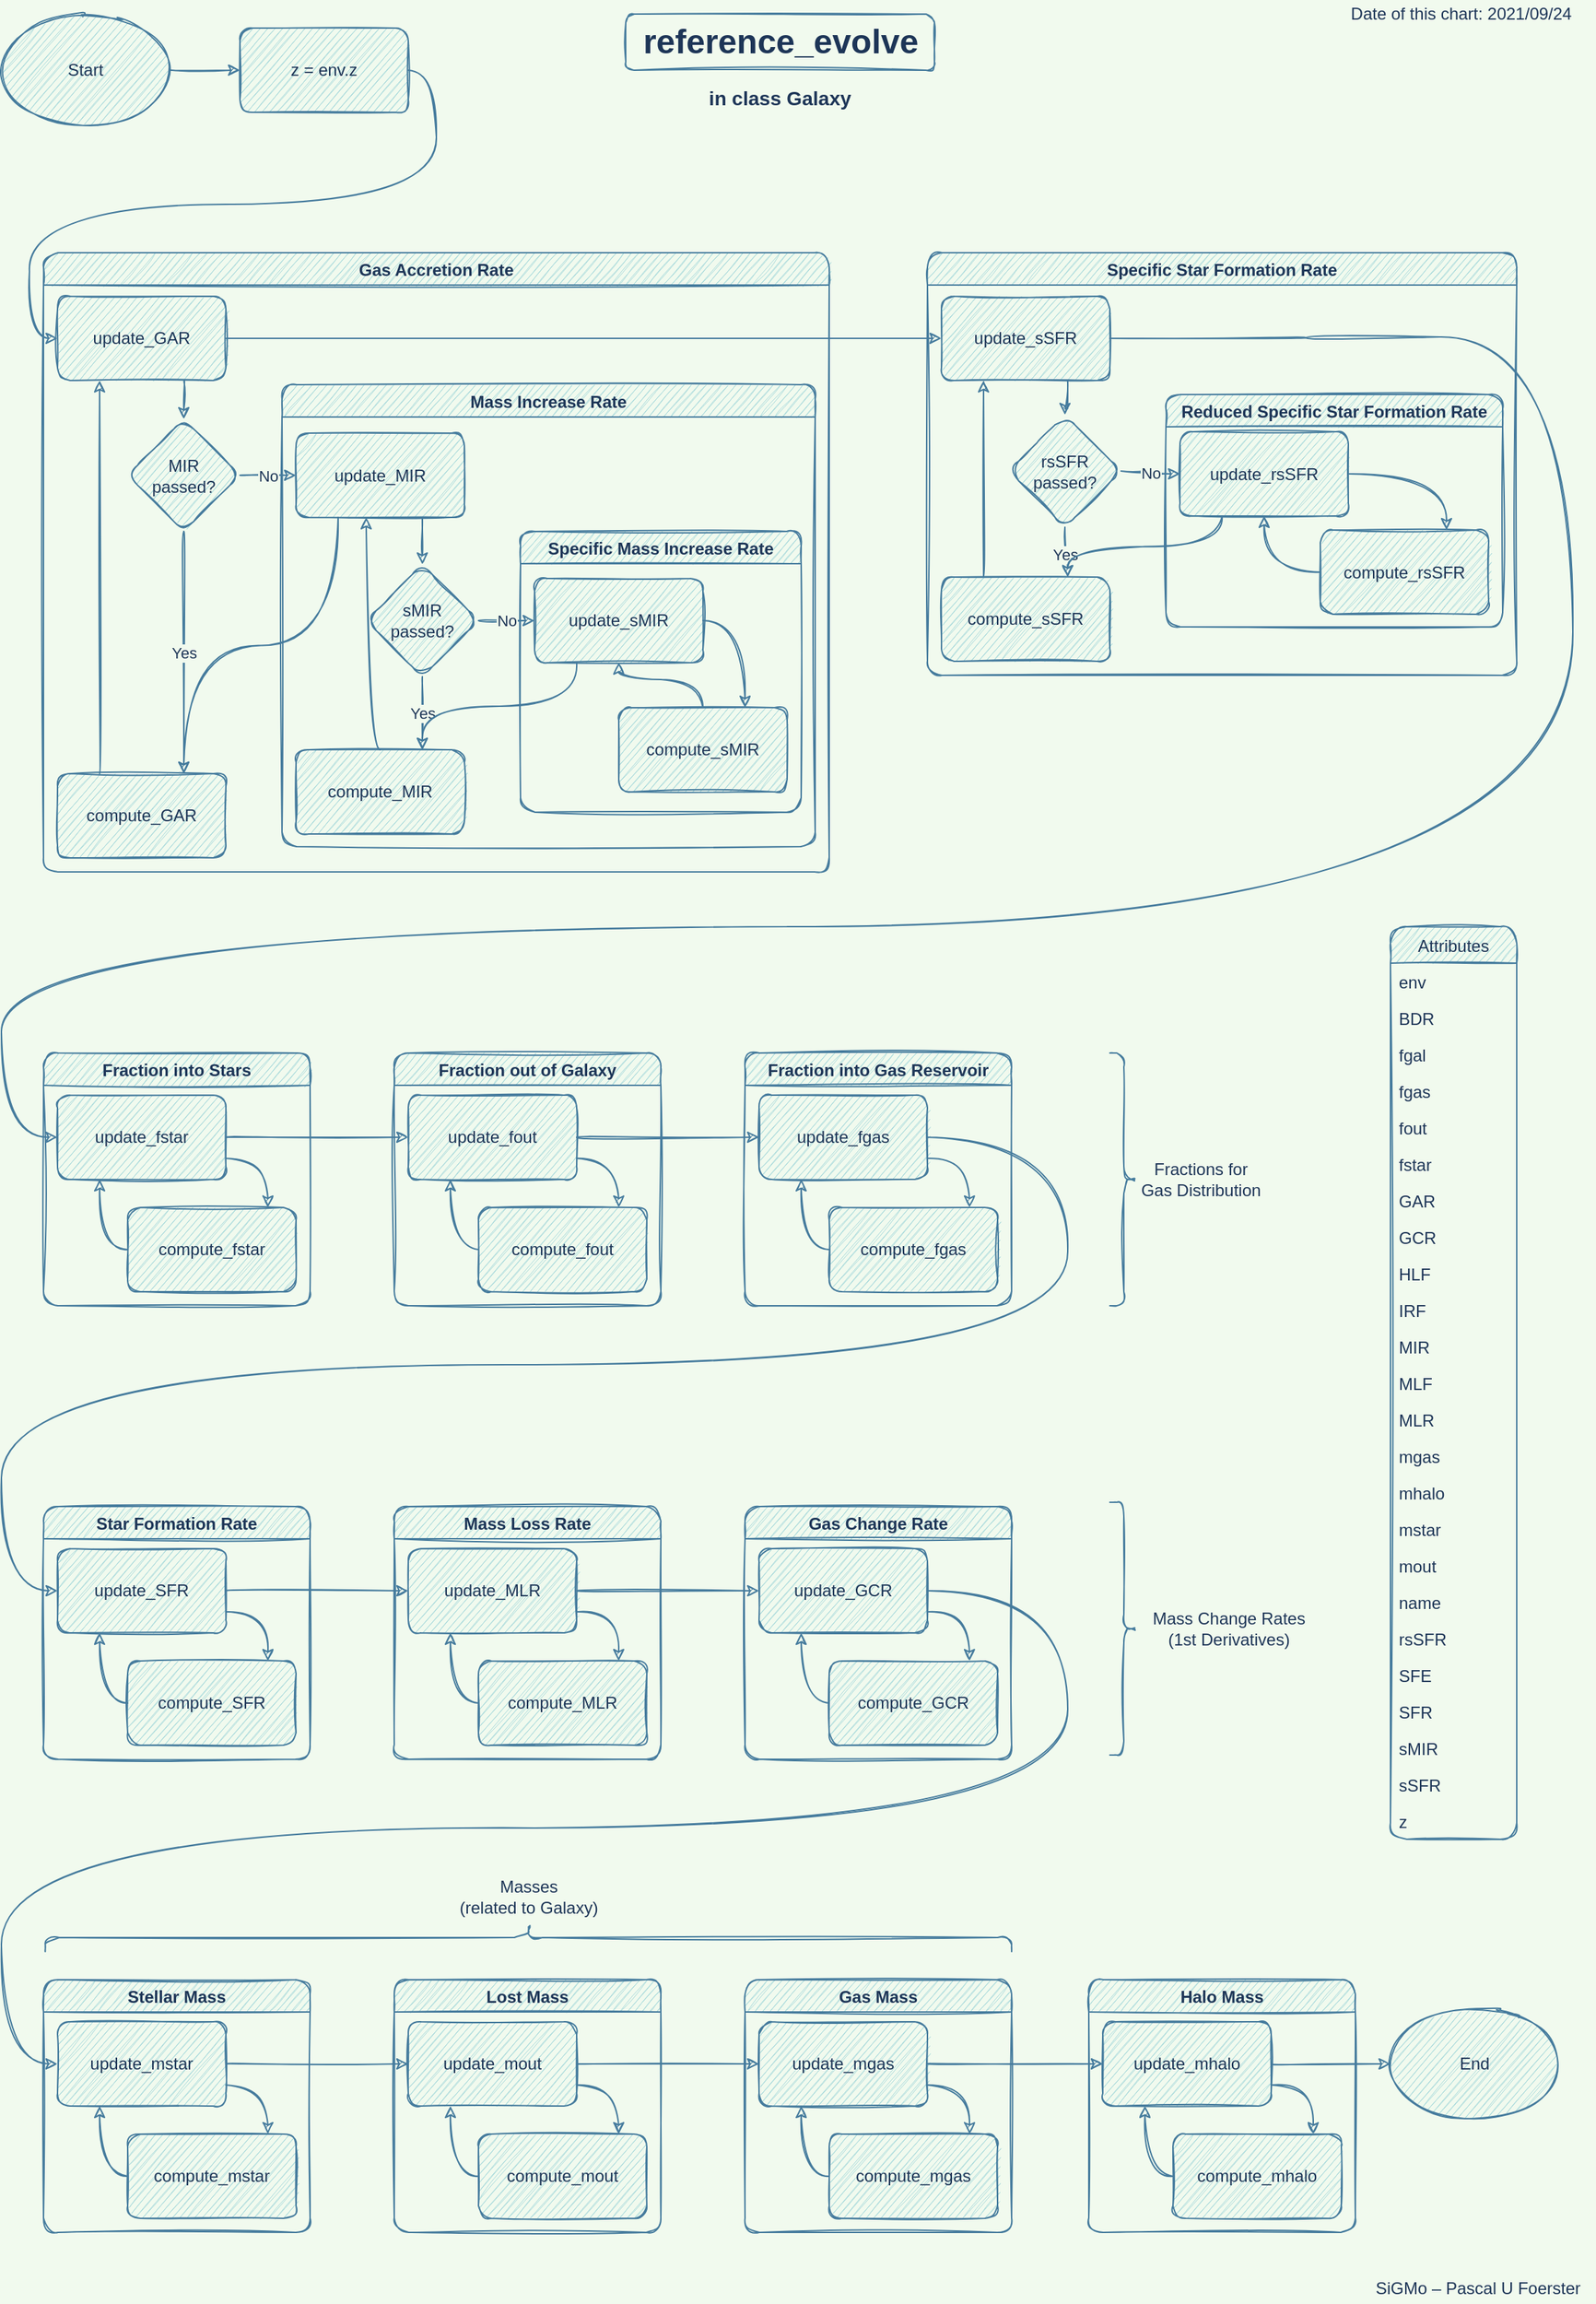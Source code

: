 <mxfile version="15.2.7" type="device"><diagram id="C5RBs43oDa-KdzZeNtuy" name="Page-1"><mxGraphModel dx="450" dy="295" grid="1" gridSize="10" guides="1" tooltips="1" connect="1" arrows="1" fold="1" page="1" pageScale="1" pageWidth="1169" pageHeight="1654" background="#F1FAEE" math="0" shadow="0"><root><mxCell id="WIyWlLk6GJQsqaUBKTNV-0"/><mxCell id="WIyWlLk6GJQsqaUBKTNV-1" parent="WIyWlLk6GJQsqaUBKTNV-0"/><mxCell id="wge0vEGfkJHk6L49AZkF-78" value="" style="edgeStyle=orthogonalEdgeStyle;orthogonalLoop=1;jettySize=auto;html=1;strokeColor=#457B9D;fontColor=#1D3557;labelBackgroundColor=#F1FAEE;sketch=1;curved=1;" parent="WIyWlLk6GJQsqaUBKTNV-1" source="wge0vEGfkJHk6L49AZkF-59" target="wge0vEGfkJHk6L49AZkF-76" edge="1"><mxGeometry relative="1" as="geometry"/></mxCell><mxCell id="wge0vEGfkJHk6L49AZkF-59" value="Start" style="ellipse;whiteSpace=wrap;html=1;fillColor=#A8DADC;strokeColor=#457B9D;fontColor=#1D3557;sketch=1;rounded=1;" parent="WIyWlLk6GJQsqaUBKTNV-1" vertex="1"><mxGeometry x="30" y="20" width="120" height="80" as="geometry"/></mxCell><mxCell id="wge0vEGfkJHk6L49AZkF-61" value="End" style="ellipse;whiteSpace=wrap;html=1;fillColor=#A8DADC;strokeColor=#457B9D;fontColor=#1D3557;sketch=1;rounded=1;" parent="WIyWlLk6GJQsqaUBKTNV-1" vertex="1"><mxGeometry x="1020" y="1440" width="120" height="80" as="geometry"/></mxCell><mxCell id="wge0vEGfkJHk6L49AZkF-79" value="" style="edgeStyle=orthogonalEdgeStyle;orthogonalLoop=1;jettySize=auto;html=1;strokeColor=#457B9D;fontColor=#1D3557;entryX=0;entryY=0.5;entryDx=0;entryDy=0;exitX=1;exitY=0.5;exitDx=0;exitDy=0;labelBackgroundColor=#F1FAEE;sketch=1;curved=1;" parent="WIyWlLk6GJQsqaUBKTNV-1" source="wge0vEGfkJHk6L49AZkF-76" target="wge0vEGfkJHk6L49AZkF-0" edge="1"><mxGeometry relative="1" as="geometry"/></mxCell><mxCell id="wge0vEGfkJHk6L49AZkF-76" value="z = env.z" style="whiteSpace=wrap;html=1;fillColor=#A8DADC;strokeColor=#457B9D;fontColor=#1D3557;sketch=1;rounded=1;" parent="WIyWlLk6GJQsqaUBKTNV-1" vertex="1"><mxGeometry x="200" y="30" width="120" height="60" as="geometry"/></mxCell><mxCell id="wge0vEGfkJHk6L49AZkF-84" value="Attributes" style="swimlane;fontStyle=0;childLayout=stackLayout;horizontal=1;startSize=26;horizontalStack=0;resizeParent=1;resizeParentMax=0;resizeLast=0;collapsible=1;marginBottom=0;fillColor=#A8DADC;strokeColor=#457B9D;fontColor=#1D3557;sketch=1;rounded=1;" parent="WIyWlLk6GJQsqaUBKTNV-1" vertex="1"><mxGeometry x="1020" y="670" width="90" height="650" as="geometry"/></mxCell><mxCell id="wge0vEGfkJHk6L49AZkF-85" value="env" style="text;strokeColor=none;fillColor=none;align=left;verticalAlign=top;spacingLeft=4;spacingRight=4;overflow=hidden;rotatable=0;points=[[0,0.5],[1,0.5]];portConstraint=eastwest;fontColor=#1D3557;sketch=1;rounded=1;" parent="wge0vEGfkJHk6L49AZkF-84" vertex="1"><mxGeometry y="26" width="90" height="26" as="geometry"/></mxCell><mxCell id="wge0vEGfkJHk6L49AZkF-86" value="BDR" style="text;strokeColor=none;fillColor=none;align=left;verticalAlign=top;spacingLeft=4;spacingRight=4;overflow=hidden;rotatable=0;points=[[0,0.5],[1,0.5]];portConstraint=eastwest;fontColor=#1D3557;sketch=1;rounded=1;" parent="wge0vEGfkJHk6L49AZkF-84" vertex="1"><mxGeometry y="52" width="90" height="26" as="geometry"/></mxCell><mxCell id="wge0vEGfkJHk6L49AZkF-88" value="fgal" style="text;strokeColor=none;fillColor=none;align=left;verticalAlign=top;spacingLeft=4;spacingRight=4;overflow=hidden;rotatable=0;points=[[0,0.5],[1,0.5]];portConstraint=eastwest;fontColor=#1D3557;sketch=1;rounded=1;" parent="wge0vEGfkJHk6L49AZkF-84" vertex="1"><mxGeometry y="78" width="90" height="26" as="geometry"/></mxCell><mxCell id="wge0vEGfkJHk6L49AZkF-87" value="fgas" style="text;strokeColor=none;fillColor=none;align=left;verticalAlign=top;spacingLeft=4;spacingRight=4;overflow=hidden;rotatable=0;points=[[0,0.5],[1,0.5]];portConstraint=eastwest;fontColor=#1D3557;sketch=1;rounded=1;" parent="wge0vEGfkJHk6L49AZkF-84" vertex="1"><mxGeometry y="104" width="90" height="26" as="geometry"/></mxCell><mxCell id="wge0vEGfkJHk6L49AZkF-89" value="fout" style="text;strokeColor=none;fillColor=none;align=left;verticalAlign=top;spacingLeft=4;spacingRight=4;overflow=hidden;rotatable=0;points=[[0,0.5],[1,0.5]];portConstraint=eastwest;fontColor=#1D3557;sketch=1;rounded=1;" parent="wge0vEGfkJHk6L49AZkF-84" vertex="1"><mxGeometry y="130" width="90" height="26" as="geometry"/></mxCell><mxCell id="wge0vEGfkJHk6L49AZkF-90" value="fstar" style="text;strokeColor=none;fillColor=none;align=left;verticalAlign=top;spacingLeft=4;spacingRight=4;overflow=hidden;rotatable=0;points=[[0,0.5],[1,0.5]];portConstraint=eastwest;fontColor=#1D3557;sketch=1;rounded=1;" parent="wge0vEGfkJHk6L49AZkF-84" vertex="1"><mxGeometry y="156" width="90" height="26" as="geometry"/></mxCell><mxCell id="wge0vEGfkJHk6L49AZkF-91" value="GAR" style="text;strokeColor=none;fillColor=none;align=left;verticalAlign=top;spacingLeft=4;spacingRight=4;overflow=hidden;rotatable=0;points=[[0,0.5],[1,0.5]];portConstraint=eastwest;fontColor=#1D3557;sketch=1;rounded=1;" parent="wge0vEGfkJHk6L49AZkF-84" vertex="1"><mxGeometry y="182" width="90" height="26" as="geometry"/></mxCell><mxCell id="wge0vEGfkJHk6L49AZkF-92" value="GCR" style="text;strokeColor=none;fillColor=none;align=left;verticalAlign=top;spacingLeft=4;spacingRight=4;overflow=hidden;rotatable=0;points=[[0,0.5],[1,0.5]];portConstraint=eastwest;fontColor=#1D3557;sketch=1;rounded=1;" parent="wge0vEGfkJHk6L49AZkF-84" vertex="1"><mxGeometry y="208" width="90" height="26" as="geometry"/></mxCell><mxCell id="wge0vEGfkJHk6L49AZkF-93" value="HLF" style="text;strokeColor=none;fillColor=none;align=left;verticalAlign=top;spacingLeft=4;spacingRight=4;overflow=hidden;rotatable=0;points=[[0,0.5],[1,0.5]];portConstraint=eastwest;fontColor=#1D3557;sketch=1;rounded=1;" parent="wge0vEGfkJHk6L49AZkF-84" vertex="1"><mxGeometry y="234" width="90" height="26" as="geometry"/></mxCell><mxCell id="wge0vEGfkJHk6L49AZkF-94" value="IRF" style="text;strokeColor=none;fillColor=none;align=left;verticalAlign=top;spacingLeft=4;spacingRight=4;overflow=hidden;rotatable=0;points=[[0,0.5],[1,0.5]];portConstraint=eastwest;fontColor=#1D3557;sketch=1;rounded=1;" parent="wge0vEGfkJHk6L49AZkF-84" vertex="1"><mxGeometry y="260" width="90" height="26" as="geometry"/></mxCell><mxCell id="wge0vEGfkJHk6L49AZkF-95" value="MIR" style="text;strokeColor=none;fillColor=none;align=left;verticalAlign=top;spacingLeft=4;spacingRight=4;overflow=hidden;rotatable=0;points=[[0,0.5],[1,0.5]];portConstraint=eastwest;fontColor=#1D3557;sketch=1;rounded=1;" parent="wge0vEGfkJHk6L49AZkF-84" vertex="1"><mxGeometry y="286" width="90" height="26" as="geometry"/></mxCell><mxCell id="wge0vEGfkJHk6L49AZkF-100" value="MLF" style="text;strokeColor=none;fillColor=none;align=left;verticalAlign=top;spacingLeft=4;spacingRight=4;overflow=hidden;rotatable=0;points=[[0,0.5],[1,0.5]];portConstraint=eastwest;fontColor=#1D3557;sketch=1;rounded=1;" parent="wge0vEGfkJHk6L49AZkF-84" vertex="1"><mxGeometry y="312" width="90" height="26" as="geometry"/></mxCell><mxCell id="wge0vEGfkJHk6L49AZkF-101" value="MLR" style="text;strokeColor=none;fillColor=none;align=left;verticalAlign=top;spacingLeft=4;spacingRight=4;overflow=hidden;rotatable=0;points=[[0,0.5],[1,0.5]];portConstraint=eastwest;fontColor=#1D3557;sketch=1;rounded=1;" parent="wge0vEGfkJHk6L49AZkF-84" vertex="1"><mxGeometry y="338" width="90" height="26" as="geometry"/></mxCell><mxCell id="wge0vEGfkJHk6L49AZkF-102" value="mgas" style="text;strokeColor=none;fillColor=none;align=left;verticalAlign=top;spacingLeft=4;spacingRight=4;overflow=hidden;rotatable=0;points=[[0,0.5],[1,0.5]];portConstraint=eastwest;fontColor=#1D3557;sketch=1;rounded=1;" parent="wge0vEGfkJHk6L49AZkF-84" vertex="1"><mxGeometry y="364" width="90" height="26" as="geometry"/></mxCell><mxCell id="wge0vEGfkJHk6L49AZkF-103" value="mhalo" style="text;strokeColor=none;fillColor=none;align=left;verticalAlign=top;spacingLeft=4;spacingRight=4;overflow=hidden;rotatable=0;points=[[0,0.5],[1,0.5]];portConstraint=eastwest;fontColor=#1D3557;sketch=1;rounded=1;" parent="wge0vEGfkJHk6L49AZkF-84" vertex="1"><mxGeometry y="390" width="90" height="26" as="geometry"/></mxCell><mxCell id="wge0vEGfkJHk6L49AZkF-104" value="mstar" style="text;strokeColor=none;fillColor=none;align=left;verticalAlign=top;spacingLeft=4;spacingRight=4;overflow=hidden;rotatable=0;points=[[0,0.5],[1,0.5]];portConstraint=eastwest;fontColor=#1D3557;sketch=1;rounded=1;" parent="wge0vEGfkJHk6L49AZkF-84" vertex="1"><mxGeometry y="416" width="90" height="26" as="geometry"/></mxCell><mxCell id="wge0vEGfkJHk6L49AZkF-105" value="mout" style="text;strokeColor=none;fillColor=none;align=left;verticalAlign=top;spacingLeft=4;spacingRight=4;overflow=hidden;rotatable=0;points=[[0,0.5],[1,0.5]];portConstraint=eastwest;fontColor=#1D3557;sketch=1;rounded=1;" parent="wge0vEGfkJHk6L49AZkF-84" vertex="1"><mxGeometry y="442" width="90" height="26" as="geometry"/></mxCell><mxCell id="wge0vEGfkJHk6L49AZkF-106" value="name" style="text;strokeColor=none;fillColor=none;align=left;verticalAlign=top;spacingLeft=4;spacingRight=4;overflow=hidden;rotatable=0;points=[[0,0.5],[1,0.5]];portConstraint=eastwest;fontColor=#1D3557;sketch=1;rounded=1;" parent="wge0vEGfkJHk6L49AZkF-84" vertex="1"><mxGeometry y="468" width="90" height="26" as="geometry"/></mxCell><mxCell id="wge0vEGfkJHk6L49AZkF-107" value="rsSFR" style="text;strokeColor=none;fillColor=none;align=left;verticalAlign=top;spacingLeft=4;spacingRight=4;overflow=hidden;rotatable=0;points=[[0,0.5],[1,0.5]];portConstraint=eastwest;fontColor=#1D3557;sketch=1;rounded=1;" parent="wge0vEGfkJHk6L49AZkF-84" vertex="1"><mxGeometry y="494" width="90" height="26" as="geometry"/></mxCell><mxCell id="wge0vEGfkJHk6L49AZkF-108" value="SFE" style="text;strokeColor=none;fillColor=none;align=left;verticalAlign=top;spacingLeft=4;spacingRight=4;overflow=hidden;rotatable=0;points=[[0,0.5],[1,0.5]];portConstraint=eastwest;fontColor=#1D3557;sketch=1;rounded=1;" parent="wge0vEGfkJHk6L49AZkF-84" vertex="1"><mxGeometry y="520" width="90" height="26" as="geometry"/></mxCell><mxCell id="wge0vEGfkJHk6L49AZkF-109" value="SFR" style="text;strokeColor=none;fillColor=none;align=left;verticalAlign=top;spacingLeft=4;spacingRight=4;overflow=hidden;rotatable=0;points=[[0,0.5],[1,0.5]];portConstraint=eastwest;fontColor=#1D3557;sketch=1;rounded=1;" parent="wge0vEGfkJHk6L49AZkF-84" vertex="1"><mxGeometry y="546" width="90" height="26" as="geometry"/></mxCell><mxCell id="wge0vEGfkJHk6L49AZkF-110" value="sMIR" style="text;strokeColor=none;fillColor=none;align=left;verticalAlign=top;spacingLeft=4;spacingRight=4;overflow=hidden;rotatable=0;points=[[0,0.5],[1,0.5]];portConstraint=eastwest;fontColor=#1D3557;sketch=1;rounded=1;" parent="wge0vEGfkJHk6L49AZkF-84" vertex="1"><mxGeometry y="572" width="90" height="26" as="geometry"/></mxCell><mxCell id="wge0vEGfkJHk6L49AZkF-111" value="sSFR" style="text;strokeColor=none;fillColor=none;align=left;verticalAlign=top;spacingLeft=4;spacingRight=4;overflow=hidden;rotatable=0;points=[[0,0.5],[1,0.5]];portConstraint=eastwest;fontColor=#1D3557;sketch=1;rounded=1;" parent="wge0vEGfkJHk6L49AZkF-84" vertex="1"><mxGeometry y="598" width="90" height="26" as="geometry"/></mxCell><mxCell id="wge0vEGfkJHk6L49AZkF-112" value="z" style="text;strokeColor=none;fillColor=none;align=left;verticalAlign=top;spacingLeft=4;spacingRight=4;overflow=hidden;rotatable=0;points=[[0,0.5],[1,0.5]];portConstraint=eastwest;fontColor=#1D3557;sketch=1;rounded=1;" parent="wge0vEGfkJHk6L49AZkF-84" vertex="1"><mxGeometry y="624" width="90" height="26" as="geometry"/></mxCell><mxCell id="wge0vEGfkJHk6L49AZkF-136" value="Gas Accretion Rate" style="swimlane;fontColor=#1D3557;strokeColor=#457B9D;fillColor=#A8DADC;sketch=1;rounded=1;" parent="WIyWlLk6GJQsqaUBKTNV-1" vertex="1"><mxGeometry x="60" y="190" width="560" height="441" as="geometry"><mxRectangle x="380" y="9" width="140" height="23" as="alternateBounds"/></mxGeometry></mxCell><mxCell id="wge0vEGfkJHk6L49AZkF-147" style="edgeStyle=orthogonalEdgeStyle;orthogonalLoop=1;jettySize=auto;html=1;exitX=0.75;exitY=1;exitDx=0;exitDy=0;entryX=0.5;entryY=0;entryDx=0;entryDy=0;fontColor=#1D3557;strokeColor=#457B9D;fillColor=#A8DADC;labelBackgroundColor=#F1FAEE;sketch=1;curved=1;" parent="wge0vEGfkJHk6L49AZkF-136" source="wge0vEGfkJHk6L49AZkF-0" target="wge0vEGfkJHk6L49AZkF-1" edge="1"><mxGeometry relative="1" as="geometry"/></mxCell><mxCell id="wge0vEGfkJHk6L49AZkF-0" value="update_GAR" style="whiteSpace=wrap;html=1;fillColor=#A8DADC;strokeColor=#457B9D;fontColor=#1D3557;sketch=1;rounded=1;" parent="wge0vEGfkJHk6L49AZkF-136" vertex="1"><mxGeometry x="10" y="31" width="120" height="60" as="geometry"/></mxCell><mxCell id="wge0vEGfkJHk6L49AZkF-149" value="Yes" style="edgeStyle=orthogonalEdgeStyle;orthogonalLoop=1;jettySize=auto;html=1;fontColor=#1D3557;strokeColor=#457B9D;fillColor=#A8DADC;entryX=0.75;entryY=0;entryDx=0;entryDy=0;labelBackgroundColor=#F1FAEE;sketch=1;curved=1;" parent="wge0vEGfkJHk6L49AZkF-136" source="wge0vEGfkJHk6L49AZkF-1" target="wge0vEGfkJHk6L49AZkF-3" edge="1"><mxGeometry relative="1" as="geometry"/></mxCell><mxCell id="wge0vEGfkJHk6L49AZkF-1" value="MIR &lt;br&gt;passed?" style="rhombus;whiteSpace=wrap;html=1;fillColor=#A8DADC;strokeColor=#457B9D;fontColor=#1D3557;sketch=1;rounded=1;" parent="wge0vEGfkJHk6L49AZkF-136" vertex="1"><mxGeometry x="60" y="118.5" width="80" height="80" as="geometry"/></mxCell><mxCell id="wge0vEGfkJHk6L49AZkF-146" style="edgeStyle=orthogonalEdgeStyle;orthogonalLoop=1;jettySize=auto;html=1;exitX=0.25;exitY=0;exitDx=0;exitDy=0;entryX=0.25;entryY=1;entryDx=0;entryDy=0;fontColor=#1D3557;strokeColor=#457B9D;fillColor=#A8DADC;labelBackgroundColor=#F1FAEE;sketch=1;curved=1;" parent="wge0vEGfkJHk6L49AZkF-136" source="wge0vEGfkJHk6L49AZkF-3" target="wge0vEGfkJHk6L49AZkF-0" edge="1"><mxGeometry relative="1" as="geometry"/></mxCell><mxCell id="wge0vEGfkJHk6L49AZkF-3" value="compute_GAR" style="whiteSpace=wrap;html=1;fillColor=#A8DADC;strokeColor=#457B9D;fontColor=#1D3557;sketch=1;rounded=1;" parent="wge0vEGfkJHk6L49AZkF-136" vertex="1"><mxGeometry x="10" y="371" width="120" height="60" as="geometry"/></mxCell><mxCell id="wge0vEGfkJHk6L49AZkF-6" value="No" style="edgeStyle=orthogonalEdgeStyle;orthogonalLoop=1;jettySize=auto;html=1;strokeColor=#457B9D;fontColor=#1D3557;labelBackgroundColor=#F1FAEE;sketch=1;curved=1;" parent="wge0vEGfkJHk6L49AZkF-136" source="wge0vEGfkJHk6L49AZkF-1" target="wge0vEGfkJHk6L49AZkF-5" edge="1"><mxGeometry relative="1" as="geometry"/></mxCell><mxCell id="wge0vEGfkJHk6L49AZkF-137" value="Mass Increase Rate" style="swimlane;fontColor=#1D3557;strokeColor=#457B9D;fillColor=#A8DADC;sketch=1;rounded=1;" parent="wge0vEGfkJHk6L49AZkF-136" vertex="1"><mxGeometry x="170" y="94" width="380" height="329" as="geometry"><mxRectangle x="170" y="101" width="140" height="23" as="alternateBounds"/></mxGeometry></mxCell><mxCell id="wge0vEGfkJHk6L49AZkF-138" value="Specific Mass Increase Rate" style="swimlane;fontColor=#1D3557;strokeColor=#457B9D;fillColor=#A8DADC;sketch=1;rounded=1;" parent="wge0vEGfkJHk6L49AZkF-137" vertex="1"><mxGeometry x="170" y="104.5" width="200" height="200" as="geometry"><mxRectangle x="200" y="104.5" width="190" height="23" as="alternateBounds"/></mxGeometry></mxCell><mxCell id="wge0vEGfkJHk6L49AZkF-13" value="compute_sMIR" style="whiteSpace=wrap;html=1;fillColor=#A8DADC;strokeColor=#457B9D;fontColor=#1D3557;sketch=1;rounded=1;" parent="wge0vEGfkJHk6L49AZkF-138" vertex="1"><mxGeometry x="70" y="125.5" width="120" height="60" as="geometry"/></mxCell><mxCell id="wge0vEGfkJHk6L49AZkF-11" value="update_sMIR" style="whiteSpace=wrap;html=1;fillColor=#A8DADC;strokeColor=#457B9D;fontColor=#1D3557;sketch=1;rounded=1;" parent="wge0vEGfkJHk6L49AZkF-138" vertex="1"><mxGeometry x="10" y="33.5" width="120" height="60" as="geometry"/></mxCell><mxCell id="wge0vEGfkJHk6L49AZkF-14" value="" style="edgeStyle=orthogonalEdgeStyle;orthogonalLoop=1;jettySize=auto;html=1;strokeColor=#457B9D;fontColor=#1D3557;exitX=1;exitY=0.5;exitDx=0;exitDy=0;entryX=0.75;entryY=0;entryDx=0;entryDy=0;labelBackgroundColor=#F1FAEE;sketch=1;curved=1;" parent="wge0vEGfkJHk6L49AZkF-138" source="wge0vEGfkJHk6L49AZkF-11" target="wge0vEGfkJHk6L49AZkF-13" edge="1"><mxGeometry relative="1" as="geometry"/></mxCell><mxCell id="wge0vEGfkJHk6L49AZkF-15" value="" style="edgeStyle=orthogonalEdgeStyle;orthogonalLoop=1;jettySize=auto;html=1;strokeColor=#457B9D;fontColor=#1D3557;entryX=0.5;entryY=1;entryDx=0;entryDy=0;labelBackgroundColor=#F1FAEE;sketch=1;curved=1;" parent="wge0vEGfkJHk6L49AZkF-138" source="wge0vEGfkJHk6L49AZkF-13" target="wge0vEGfkJHk6L49AZkF-11" edge="1"><mxGeometry relative="1" as="geometry"><mxPoint x="30" y="120.5" as="targetPoint"/></mxGeometry></mxCell><mxCell id="wge0vEGfkJHk6L49AZkF-5" value="update_MIR" style="whiteSpace=wrap;html=1;fillColor=#A8DADC;strokeColor=#457B9D;fontColor=#1D3557;sketch=1;rounded=1;" parent="wge0vEGfkJHk6L49AZkF-137" vertex="1"><mxGeometry x="10" y="34.5" width="120" height="60" as="geometry"/></mxCell><mxCell id="wge0vEGfkJHk6L49AZkF-7" value="sMIR &lt;br&gt;passed?" style="rhombus;whiteSpace=wrap;html=1;fillColor=#A8DADC;strokeColor=#457B9D;fontColor=#1D3557;sketch=1;rounded=1;" parent="wge0vEGfkJHk6L49AZkF-137" vertex="1"><mxGeometry x="60" y="128" width="80" height="80" as="geometry"/></mxCell><mxCell id="wge0vEGfkJHk6L49AZkF-8" value="" style="edgeStyle=orthogonalEdgeStyle;orthogonalLoop=1;jettySize=auto;html=1;strokeColor=#457B9D;fontColor=#1D3557;exitX=0.75;exitY=1;exitDx=0;exitDy=0;entryX=0.5;entryY=0;entryDx=0;entryDy=0;labelBackgroundColor=#F1FAEE;sketch=1;curved=1;" parent="wge0vEGfkJHk6L49AZkF-137" source="wge0vEGfkJHk6L49AZkF-5" target="wge0vEGfkJHk6L49AZkF-7" edge="1"><mxGeometry relative="1" as="geometry"><mxPoint x="70" y="120" as="targetPoint"/><Array as="points"><mxPoint x="100" y="110"/><mxPoint x="100" y="110"/></Array></mxGeometry></mxCell><mxCell id="wge0vEGfkJHk6L49AZkF-143" style="edgeStyle=orthogonalEdgeStyle;orthogonalLoop=1;jettySize=auto;html=1;exitX=0.5;exitY=0;exitDx=0;exitDy=0;fontColor=#1D3557;strokeColor=#457B9D;fillColor=#A8DADC;labelBackgroundColor=#F1FAEE;sketch=1;curved=1;" parent="wge0vEGfkJHk6L49AZkF-137" source="wge0vEGfkJHk6L49AZkF-9" target="wge0vEGfkJHk6L49AZkF-5" edge="1"><mxGeometry relative="1" as="geometry"><Array as="points"><mxPoint x="60" y="260"/></Array></mxGeometry></mxCell><mxCell id="wge0vEGfkJHk6L49AZkF-9" value="compute_MIR" style="whiteSpace=wrap;html=1;fillColor=#A8DADC;strokeColor=#457B9D;fontColor=#1D3557;sketch=1;rounded=1;" parent="wge0vEGfkJHk6L49AZkF-137" vertex="1"><mxGeometry x="10" y="260" width="120" height="60" as="geometry"/></mxCell><mxCell id="wge0vEGfkJHk6L49AZkF-10" value="Yes" style="edgeStyle=orthogonalEdgeStyle;orthogonalLoop=1;jettySize=auto;html=1;strokeColor=#457B9D;fontColor=#1D3557;entryX=0.75;entryY=0;entryDx=0;entryDy=0;labelBackgroundColor=#F1FAEE;sketch=1;curved=1;" parent="wge0vEGfkJHk6L49AZkF-137" source="wge0vEGfkJHk6L49AZkF-7" target="wge0vEGfkJHk6L49AZkF-9" edge="1"><mxGeometry relative="1" as="geometry"/></mxCell><mxCell id="wge0vEGfkJHk6L49AZkF-12" value="No" style="edgeStyle=orthogonalEdgeStyle;orthogonalLoop=1;jettySize=auto;html=1;strokeColor=#457B9D;fontColor=#1D3557;labelBackgroundColor=#F1FAEE;sketch=1;curved=1;" parent="wge0vEGfkJHk6L49AZkF-137" source="wge0vEGfkJHk6L49AZkF-7" target="wge0vEGfkJHk6L49AZkF-11" edge="1"><mxGeometry relative="1" as="geometry"/></mxCell><mxCell id="wge0vEGfkJHk6L49AZkF-142" style="edgeStyle=orthogonalEdgeStyle;orthogonalLoop=1;jettySize=auto;html=1;exitX=0.25;exitY=1;exitDx=0;exitDy=0;entryX=0.75;entryY=0;entryDx=0;entryDy=0;fontColor=#1D3557;strokeColor=#457B9D;fillColor=#A8DADC;labelBackgroundColor=#F1FAEE;sketch=1;curved=1;" parent="wge0vEGfkJHk6L49AZkF-137" source="wge0vEGfkJHk6L49AZkF-11" target="wge0vEGfkJHk6L49AZkF-9" edge="1"><mxGeometry relative="1" as="geometry"/></mxCell><mxCell id="wge0vEGfkJHk6L49AZkF-145" style="edgeStyle=orthogonalEdgeStyle;orthogonalLoop=1;jettySize=auto;html=1;exitX=0.25;exitY=1;exitDx=0;exitDy=0;entryX=0.75;entryY=0;entryDx=0;entryDy=0;fontColor=#1D3557;strokeColor=#457B9D;fillColor=#A8DADC;labelBackgroundColor=#F1FAEE;sketch=1;curved=1;" parent="wge0vEGfkJHk6L49AZkF-136" source="wge0vEGfkJHk6L49AZkF-5" target="wge0vEGfkJHk6L49AZkF-3" edge="1"><mxGeometry relative="1" as="geometry"/></mxCell><mxCell id="wge0vEGfkJHk6L49AZkF-151" value="Specific Star Formation Rate" style="swimlane;fontColor=#1D3557;strokeColor=#457B9D;fillColor=#A8DADC;sketch=1;rounded=1;" parent="WIyWlLk6GJQsqaUBKTNV-1" vertex="1"><mxGeometry x="690" y="190" width="420" height="301" as="geometry"><mxRectangle x="1030" y="9" width="200" height="23" as="alternateBounds"/></mxGeometry></mxCell><mxCell id="tXSJf13Bgg6jvkACeqMB-12" value="rsSFR passed?" style="rhombus;whiteSpace=wrap;html=1;fillColor=#A8DADC;strokeColor=#457B9D;fontColor=#1D3557;sketch=1;rounded=1;" parent="wge0vEGfkJHk6L49AZkF-151" vertex="1"><mxGeometry x="58" y="115.5" width="80" height="80" as="geometry"/></mxCell><mxCell id="tXSJf13Bgg6jvkACeqMB-18" value="" style="edgeStyle=orthogonalEdgeStyle;orthogonalLoop=1;jettySize=auto;html=1;strokeColor=#457B9D;fontColor=#1D3557;exitX=0.75;exitY=1;exitDx=0;exitDy=0;labelBackgroundColor=#F1FAEE;sketch=1;curved=1;" parent="wge0vEGfkJHk6L49AZkF-151" source="tXSJf13Bgg6jvkACeqMB-17" target="tXSJf13Bgg6jvkACeqMB-12" edge="1"><mxGeometry relative="1" as="geometry"/></mxCell><mxCell id="tXSJf13Bgg6jvkACeqMB-17" value="update_sSFR" style="whiteSpace=wrap;html=1;fillColor=#A8DADC;strokeColor=#457B9D;fontColor=#1D3557;sketch=1;rounded=1;" parent="wge0vEGfkJHk6L49AZkF-151" vertex="1"><mxGeometry x="10" y="31" width="120" height="60" as="geometry"/></mxCell><mxCell id="tXSJf13Bgg6jvkACeqMB-20" value="No" style="edgeStyle=orthogonalEdgeStyle;orthogonalLoop=1;jettySize=auto;html=1;strokeColor=#457B9D;fontColor=#1D3557;labelBackgroundColor=#F1FAEE;sketch=1;curved=1;" parent="wge0vEGfkJHk6L49AZkF-151" source="tXSJf13Bgg6jvkACeqMB-12" target="tXSJf13Bgg6jvkACeqMB-19" edge="1"><mxGeometry relative="1" as="geometry"/></mxCell><mxCell id="wge0vEGfkJHk6L49AZkF-153" style="edgeStyle=orthogonalEdgeStyle;orthogonalLoop=1;jettySize=auto;html=1;exitX=0.25;exitY=0;exitDx=0;exitDy=0;entryX=0.25;entryY=1;entryDx=0;entryDy=0;fontColor=#1D3557;strokeColor=#457B9D;fillColor=#A8DADC;labelBackgroundColor=#F1FAEE;sketch=1;curved=1;" parent="wge0vEGfkJHk6L49AZkF-151" source="tXSJf13Bgg6jvkACeqMB-21" target="tXSJf13Bgg6jvkACeqMB-17" edge="1"><mxGeometry relative="1" as="geometry"/></mxCell><mxCell id="tXSJf13Bgg6jvkACeqMB-21" value="compute_sSFR" style="whiteSpace=wrap;html=1;fillColor=#A8DADC;strokeColor=#457B9D;fontColor=#1D3557;sketch=1;rounded=1;" parent="wge0vEGfkJHk6L49AZkF-151" vertex="1"><mxGeometry x="10" y="231" width="120" height="60" as="geometry"/></mxCell><mxCell id="tXSJf13Bgg6jvkACeqMB-22" value="Yes" style="edgeStyle=orthogonalEdgeStyle;orthogonalLoop=1;jettySize=auto;html=1;strokeColor=#457B9D;fontColor=#1D3557;entryX=0.75;entryY=0;entryDx=0;entryDy=0;labelBackgroundColor=#F1FAEE;sketch=1;curved=1;" parent="wge0vEGfkJHk6L49AZkF-151" source="tXSJf13Bgg6jvkACeqMB-12" target="tXSJf13Bgg6jvkACeqMB-21" edge="1"><mxGeometry relative="1" as="geometry"/></mxCell><mxCell id="wge0vEGfkJHk6L49AZkF-152" value="Reduced Specific Star Formation Rate" style="swimlane;fontColor=#1D3557;strokeColor=#457B9D;fillColor=#A8DADC;sketch=1;rounded=1;" parent="wge0vEGfkJHk6L49AZkF-151" vertex="1"><mxGeometry x="170" y="101" width="240" height="165.5" as="geometry"/></mxCell><mxCell id="tXSJf13Bgg6jvkACeqMB-19" value="update_rsSFR" style="whiteSpace=wrap;html=1;fillColor=#A8DADC;strokeColor=#457B9D;fontColor=#1D3557;sketch=1;rounded=1;" parent="wge0vEGfkJHk6L49AZkF-152" vertex="1"><mxGeometry x="10" y="26.5" width="120" height="60" as="geometry"/></mxCell><mxCell id="tXSJf13Bgg6jvkACeqMB-30" value="compute_rsSFR" style="whiteSpace=wrap;html=1;fillColor=#A8DADC;strokeColor=#457B9D;fontColor=#1D3557;sketch=1;rounded=1;" parent="wge0vEGfkJHk6L49AZkF-152" vertex="1"><mxGeometry x="110" y="96.5" width="120" height="60" as="geometry"/></mxCell><mxCell id="tXSJf13Bgg6jvkACeqMB-31" value="" style="edgeStyle=orthogonalEdgeStyle;orthogonalLoop=1;jettySize=auto;html=1;strokeColor=#457B9D;fontColor=#1D3557;exitX=1;exitY=0.5;exitDx=0;exitDy=0;entryX=0.75;entryY=0;entryDx=0;entryDy=0;labelBackgroundColor=#F1FAEE;sketch=1;curved=1;" parent="wge0vEGfkJHk6L49AZkF-152" source="tXSJf13Bgg6jvkACeqMB-19" target="tXSJf13Bgg6jvkACeqMB-30" edge="1"><mxGeometry relative="1" as="geometry"/></mxCell><mxCell id="tXSJf13Bgg6jvkACeqMB-33" value="" style="edgeStyle=orthogonalEdgeStyle;orthogonalLoop=1;jettySize=auto;html=1;strokeColor=#457B9D;fontColor=#1D3557;entryX=0.5;entryY=1;entryDx=0;entryDy=0;exitX=0;exitY=0.5;exitDx=0;exitDy=0;labelBackgroundColor=#F1FAEE;sketch=1;curved=1;" parent="wge0vEGfkJHk6L49AZkF-152" source="tXSJf13Bgg6jvkACeqMB-30" target="tXSJf13Bgg6jvkACeqMB-19" edge="1"><mxGeometry relative="1" as="geometry"><mxPoint x="40" y="116.5" as="targetPoint"/><Array as="points"><mxPoint x="70" y="127"/></Array></mxGeometry></mxCell><mxCell id="wge0vEGfkJHk6L49AZkF-155" style="edgeStyle=orthogonalEdgeStyle;orthogonalLoop=1;jettySize=auto;html=1;exitX=0.25;exitY=1;exitDx=0;exitDy=0;entryX=0.75;entryY=0;entryDx=0;entryDy=0;fontColor=#1D3557;strokeColor=#457B9D;fillColor=#A8DADC;labelBackgroundColor=#F1FAEE;sketch=1;curved=1;" parent="wge0vEGfkJHk6L49AZkF-151" source="tXSJf13Bgg6jvkACeqMB-19" target="tXSJf13Bgg6jvkACeqMB-21" edge="1"><mxGeometry relative="1" as="geometry"/></mxCell><mxCell id="wge0vEGfkJHk6L49AZkF-154" style="edgeStyle=orthogonalEdgeStyle;orthogonalLoop=1;jettySize=auto;html=1;exitX=1;exitY=0.5;exitDx=0;exitDy=0;entryX=0;entryY=0.5;entryDx=0;entryDy=0;fontColor=#1D3557;strokeColor=#457B9D;fillColor=#A8DADC;labelBackgroundColor=#F1FAEE;sketch=1;curved=1;" parent="WIyWlLk6GJQsqaUBKTNV-1" source="wge0vEGfkJHk6L49AZkF-0" target="tXSJf13Bgg6jvkACeqMB-17" edge="1"><mxGeometry relative="1" as="geometry"/></mxCell><mxCell id="wge0vEGfkJHk6L49AZkF-157" value="Fraction into Stars" style="swimlane;fontColor=#1D3557;strokeColor=#457B9D;fillColor=#A8DADC;sketch=1;rounded=1;" parent="WIyWlLk6GJQsqaUBKTNV-1" vertex="1"><mxGeometry x="60" y="760" width="190" height="180" as="geometry"/></mxCell><mxCell id="wge0vEGfkJHk6L49AZkF-159" style="edgeStyle=orthogonalEdgeStyle;orthogonalLoop=1;jettySize=auto;html=1;exitX=1;exitY=0.75;exitDx=0;exitDy=0;entryX=0.833;entryY=0;entryDx=0;entryDy=0;entryPerimeter=0;fontColor=#1D3557;strokeColor=#457B9D;fillColor=#A8DADC;labelBackgroundColor=#F1FAEE;sketch=1;curved=1;" parent="wge0vEGfkJHk6L49AZkF-157" source="wge0vEGfkJHk6L49AZkF-20" target="wge0vEGfkJHk6L49AZkF-22" edge="1"><mxGeometry relative="1" as="geometry"/></mxCell><mxCell id="wge0vEGfkJHk6L49AZkF-20" value="update_fstar" style="whiteSpace=wrap;html=1;fillColor=#A8DADC;strokeColor=#457B9D;fontColor=#1D3557;sketch=1;rounded=1;" parent="wge0vEGfkJHk6L49AZkF-157" vertex="1"><mxGeometry x="10" y="30" width="120" height="60" as="geometry"/></mxCell><mxCell id="wge0vEGfkJHk6L49AZkF-158" style="edgeStyle=orthogonalEdgeStyle;orthogonalLoop=1;jettySize=auto;html=1;exitX=0;exitY=0.5;exitDx=0;exitDy=0;entryX=0.25;entryY=1;entryDx=0;entryDy=0;fontColor=#1D3557;strokeColor=#457B9D;fillColor=#A8DADC;labelBackgroundColor=#F1FAEE;sketch=1;curved=1;" parent="wge0vEGfkJHk6L49AZkF-157" source="wge0vEGfkJHk6L49AZkF-22" target="wge0vEGfkJHk6L49AZkF-20" edge="1"><mxGeometry relative="1" as="geometry"/></mxCell><mxCell id="wge0vEGfkJHk6L49AZkF-22" value="compute_fstar" style="whiteSpace=wrap;html=1;fillColor=#A8DADC;strokeColor=#457B9D;fontColor=#1D3557;sketch=1;rounded=1;" parent="wge0vEGfkJHk6L49AZkF-157" vertex="1"><mxGeometry x="60" y="110" width="120" height="60" as="geometry"/></mxCell><mxCell id="wge0vEGfkJHk6L49AZkF-160" value="Fraction out of Galaxy" style="swimlane;fontColor=#1D3557;strokeColor=#457B9D;fillColor=#A8DADC;sketch=1;rounded=1;" parent="WIyWlLk6GJQsqaUBKTNV-1" vertex="1"><mxGeometry x="310" y="760" width="190" height="180" as="geometry"/></mxCell><mxCell id="wge0vEGfkJHk6L49AZkF-161" style="edgeStyle=orthogonalEdgeStyle;orthogonalLoop=1;jettySize=auto;html=1;exitX=1;exitY=0.75;exitDx=0;exitDy=0;entryX=0.833;entryY=0;entryDx=0;entryDy=0;entryPerimeter=0;fontColor=#1D3557;strokeColor=#457B9D;fillColor=#A8DADC;labelBackgroundColor=#F1FAEE;sketch=1;curved=1;" parent="wge0vEGfkJHk6L49AZkF-160" source="wge0vEGfkJHk6L49AZkF-162" target="wge0vEGfkJHk6L49AZkF-164" edge="1"><mxGeometry relative="1" as="geometry"/></mxCell><mxCell id="wge0vEGfkJHk6L49AZkF-162" value="update_fout" style="whiteSpace=wrap;html=1;fillColor=#A8DADC;strokeColor=#457B9D;fontColor=#1D3557;sketch=1;rounded=1;" parent="wge0vEGfkJHk6L49AZkF-160" vertex="1"><mxGeometry x="10" y="30" width="120" height="60" as="geometry"/></mxCell><mxCell id="wge0vEGfkJHk6L49AZkF-163" style="edgeStyle=orthogonalEdgeStyle;orthogonalLoop=1;jettySize=auto;html=1;exitX=0;exitY=0.5;exitDx=0;exitDy=0;entryX=0.25;entryY=1;entryDx=0;entryDy=0;fontColor=#1D3557;strokeColor=#457B9D;fillColor=#A8DADC;labelBackgroundColor=#F1FAEE;sketch=1;curved=1;" parent="wge0vEGfkJHk6L49AZkF-160" source="wge0vEGfkJHk6L49AZkF-164" target="wge0vEGfkJHk6L49AZkF-162" edge="1"><mxGeometry relative="1" as="geometry"/></mxCell><mxCell id="wge0vEGfkJHk6L49AZkF-164" value="compute_fout" style="whiteSpace=wrap;html=1;fillColor=#A8DADC;strokeColor=#457B9D;fontColor=#1D3557;sketch=1;rounded=1;" parent="wge0vEGfkJHk6L49AZkF-160" vertex="1"><mxGeometry x="60" y="110" width="120" height="60" as="geometry"/></mxCell><mxCell id="wge0vEGfkJHk6L49AZkF-165" value="Fraction into Gas Reservoir" style="swimlane;fontColor=#1D3557;strokeColor=#457B9D;fillColor=#A8DADC;sketch=1;rounded=1;" parent="WIyWlLk6GJQsqaUBKTNV-1" vertex="1"><mxGeometry x="560" y="760" width="190" height="180" as="geometry"/></mxCell><mxCell id="wge0vEGfkJHk6L49AZkF-166" style="edgeStyle=orthogonalEdgeStyle;orthogonalLoop=1;jettySize=auto;html=1;exitX=1;exitY=0.75;exitDx=0;exitDy=0;entryX=0.833;entryY=0;entryDx=0;entryDy=0;entryPerimeter=0;fontColor=#1D3557;strokeColor=#457B9D;fillColor=#A8DADC;labelBackgroundColor=#F1FAEE;sketch=1;curved=1;" parent="wge0vEGfkJHk6L49AZkF-165" source="wge0vEGfkJHk6L49AZkF-167" target="wge0vEGfkJHk6L49AZkF-169" edge="1"><mxGeometry relative="1" as="geometry"/></mxCell><mxCell id="wge0vEGfkJHk6L49AZkF-167" value="update_fgas" style="whiteSpace=wrap;html=1;fillColor=#A8DADC;strokeColor=#457B9D;fontColor=#1D3557;sketch=1;rounded=1;" parent="wge0vEGfkJHk6L49AZkF-165" vertex="1"><mxGeometry x="10" y="30" width="120" height="60" as="geometry"/></mxCell><mxCell id="wge0vEGfkJHk6L49AZkF-168" style="edgeStyle=orthogonalEdgeStyle;orthogonalLoop=1;jettySize=auto;html=1;exitX=0;exitY=0.5;exitDx=0;exitDy=0;entryX=0.25;entryY=1;entryDx=0;entryDy=0;fontColor=#1D3557;strokeColor=#457B9D;fillColor=#A8DADC;labelBackgroundColor=#F1FAEE;sketch=1;curved=1;" parent="wge0vEGfkJHk6L49AZkF-165" source="wge0vEGfkJHk6L49AZkF-169" target="wge0vEGfkJHk6L49AZkF-167" edge="1"><mxGeometry relative="1" as="geometry"/></mxCell><mxCell id="wge0vEGfkJHk6L49AZkF-169" value="compute_fgas" style="whiteSpace=wrap;html=1;fillColor=#A8DADC;strokeColor=#457B9D;fontColor=#1D3557;sketch=1;rounded=1;" parent="wge0vEGfkJHk6L49AZkF-165" vertex="1"><mxGeometry x="60" y="110" width="120" height="60" as="geometry"/></mxCell><mxCell id="wge0vEGfkJHk6L49AZkF-170" value="Star Formation Rate" style="swimlane;fontColor=#1D3557;strokeColor=#457B9D;fillColor=#A8DADC;sketch=1;rounded=1;" parent="WIyWlLk6GJQsqaUBKTNV-1" vertex="1"><mxGeometry x="60" y="1083" width="190" height="180" as="geometry"/></mxCell><mxCell id="wge0vEGfkJHk6L49AZkF-171" style="edgeStyle=orthogonalEdgeStyle;orthogonalLoop=1;jettySize=auto;html=1;exitX=1;exitY=0.75;exitDx=0;exitDy=0;entryX=0.833;entryY=0;entryDx=0;entryDy=0;entryPerimeter=0;fontColor=#1D3557;strokeColor=#457B9D;fillColor=#A8DADC;labelBackgroundColor=#F1FAEE;sketch=1;curved=1;" parent="wge0vEGfkJHk6L49AZkF-170" source="wge0vEGfkJHk6L49AZkF-172" target="wge0vEGfkJHk6L49AZkF-174" edge="1"><mxGeometry relative="1" as="geometry"/></mxCell><mxCell id="wge0vEGfkJHk6L49AZkF-172" value="update_SFR" style="whiteSpace=wrap;html=1;fillColor=#A8DADC;strokeColor=#457B9D;fontColor=#1D3557;sketch=1;rounded=1;" parent="wge0vEGfkJHk6L49AZkF-170" vertex="1"><mxGeometry x="10" y="30" width="120" height="60" as="geometry"/></mxCell><mxCell id="wge0vEGfkJHk6L49AZkF-173" style="edgeStyle=orthogonalEdgeStyle;orthogonalLoop=1;jettySize=auto;html=1;exitX=0;exitY=0.5;exitDx=0;exitDy=0;entryX=0.25;entryY=1;entryDx=0;entryDy=0;fontColor=#1D3557;strokeColor=#457B9D;fillColor=#A8DADC;labelBackgroundColor=#F1FAEE;sketch=1;curved=1;" parent="wge0vEGfkJHk6L49AZkF-170" source="wge0vEGfkJHk6L49AZkF-174" target="wge0vEGfkJHk6L49AZkF-172" edge="1"><mxGeometry relative="1" as="geometry"/></mxCell><mxCell id="wge0vEGfkJHk6L49AZkF-174" value="compute_SFR" style="whiteSpace=wrap;html=1;fillColor=#A8DADC;strokeColor=#457B9D;fontColor=#1D3557;sketch=1;rounded=1;" parent="wge0vEGfkJHk6L49AZkF-170" vertex="1"><mxGeometry x="60" y="110" width="120" height="60" as="geometry"/></mxCell><mxCell id="wge0vEGfkJHk6L49AZkF-175" value="Mass Loss Rate" style="swimlane;fontColor=#1D3557;strokeColor=#457B9D;fillColor=#A8DADC;sketch=1;rounded=1;" parent="WIyWlLk6GJQsqaUBKTNV-1" vertex="1"><mxGeometry x="310" y="1083" width="190" height="180" as="geometry"/></mxCell><mxCell id="wge0vEGfkJHk6L49AZkF-176" style="edgeStyle=orthogonalEdgeStyle;orthogonalLoop=1;jettySize=auto;html=1;exitX=1;exitY=0.75;exitDx=0;exitDy=0;entryX=0.833;entryY=0;entryDx=0;entryDy=0;entryPerimeter=0;fontColor=#1D3557;strokeColor=#457B9D;fillColor=#A8DADC;labelBackgroundColor=#F1FAEE;sketch=1;curved=1;" parent="wge0vEGfkJHk6L49AZkF-175" source="wge0vEGfkJHk6L49AZkF-177" target="wge0vEGfkJHk6L49AZkF-179" edge="1"><mxGeometry relative="1" as="geometry"/></mxCell><mxCell id="wge0vEGfkJHk6L49AZkF-177" value="update_MLR" style="whiteSpace=wrap;html=1;fillColor=#A8DADC;strokeColor=#457B9D;fontColor=#1D3557;sketch=1;rounded=1;" parent="wge0vEGfkJHk6L49AZkF-175" vertex="1"><mxGeometry x="10" y="30" width="120" height="60" as="geometry"/></mxCell><mxCell id="wge0vEGfkJHk6L49AZkF-178" style="edgeStyle=orthogonalEdgeStyle;orthogonalLoop=1;jettySize=auto;html=1;exitX=0;exitY=0.5;exitDx=0;exitDy=0;entryX=0.25;entryY=1;entryDx=0;entryDy=0;fontColor=#1D3557;strokeColor=#457B9D;fillColor=#A8DADC;labelBackgroundColor=#F1FAEE;sketch=1;curved=1;" parent="wge0vEGfkJHk6L49AZkF-175" source="wge0vEGfkJHk6L49AZkF-179" target="wge0vEGfkJHk6L49AZkF-177" edge="1"><mxGeometry relative="1" as="geometry"/></mxCell><mxCell id="wge0vEGfkJHk6L49AZkF-179" value="compute_MLR" style="whiteSpace=wrap;html=1;fillColor=#A8DADC;strokeColor=#457B9D;fontColor=#1D3557;sketch=1;rounded=1;" parent="wge0vEGfkJHk6L49AZkF-175" vertex="1"><mxGeometry x="60" y="110" width="120" height="60" as="geometry"/></mxCell><mxCell id="wge0vEGfkJHk6L49AZkF-180" value="Gas Change Rate" style="swimlane;fontColor=#1D3557;strokeColor=#457B9D;fillColor=#A8DADC;sketch=1;rounded=1;" parent="WIyWlLk6GJQsqaUBKTNV-1" vertex="1"><mxGeometry x="560" y="1083" width="190" height="180" as="geometry"/></mxCell><mxCell id="wge0vEGfkJHk6L49AZkF-181" style="edgeStyle=orthogonalEdgeStyle;orthogonalLoop=1;jettySize=auto;html=1;exitX=1;exitY=0.75;exitDx=0;exitDy=0;entryX=0.833;entryY=0;entryDx=0;entryDy=0;entryPerimeter=0;fontColor=#1D3557;strokeColor=#457B9D;fillColor=#A8DADC;labelBackgroundColor=#F1FAEE;sketch=1;curved=1;" parent="wge0vEGfkJHk6L49AZkF-180" source="wge0vEGfkJHk6L49AZkF-182" target="wge0vEGfkJHk6L49AZkF-184" edge="1"><mxGeometry relative="1" as="geometry"/></mxCell><mxCell id="wge0vEGfkJHk6L49AZkF-182" value="update_GCR" style="whiteSpace=wrap;html=1;fillColor=#A8DADC;strokeColor=#457B9D;fontColor=#1D3557;sketch=1;rounded=1;" parent="wge0vEGfkJHk6L49AZkF-180" vertex="1"><mxGeometry x="10" y="30" width="120" height="60" as="geometry"/></mxCell><mxCell id="wge0vEGfkJHk6L49AZkF-183" style="edgeStyle=orthogonalEdgeStyle;orthogonalLoop=1;jettySize=auto;html=1;exitX=0;exitY=0.5;exitDx=0;exitDy=0;entryX=0.25;entryY=1;entryDx=0;entryDy=0;fontColor=#1D3557;strokeColor=#457B9D;fillColor=#A8DADC;labelBackgroundColor=#F1FAEE;sketch=1;curved=1;" parent="wge0vEGfkJHk6L49AZkF-180" source="wge0vEGfkJHk6L49AZkF-184" target="wge0vEGfkJHk6L49AZkF-182" edge="1"><mxGeometry relative="1" as="geometry"/></mxCell><mxCell id="wge0vEGfkJHk6L49AZkF-184" value="compute_GCR" style="whiteSpace=wrap;html=1;fillColor=#A8DADC;strokeColor=#457B9D;fontColor=#1D3557;sketch=1;rounded=1;" parent="wge0vEGfkJHk6L49AZkF-180" vertex="1"><mxGeometry x="60" y="110" width="120" height="60" as="geometry"/></mxCell><mxCell id="wge0vEGfkJHk6L49AZkF-200" value="Stellar Mass" style="swimlane;fontColor=#1D3557;strokeColor=#457B9D;fillColor=#A8DADC;sketch=1;rounded=1;" parent="WIyWlLk6GJQsqaUBKTNV-1" vertex="1"><mxGeometry x="60" y="1420" width="190" height="180" as="geometry"/></mxCell><mxCell id="wge0vEGfkJHk6L49AZkF-201" style="edgeStyle=orthogonalEdgeStyle;orthogonalLoop=1;jettySize=auto;html=1;exitX=1;exitY=0.75;exitDx=0;exitDy=0;entryX=0.833;entryY=0;entryDx=0;entryDy=0;entryPerimeter=0;fontColor=#1D3557;strokeColor=#457B9D;fillColor=#A8DADC;labelBackgroundColor=#F1FAEE;sketch=1;curved=1;" parent="wge0vEGfkJHk6L49AZkF-200" source="wge0vEGfkJHk6L49AZkF-202" target="wge0vEGfkJHk6L49AZkF-204" edge="1"><mxGeometry relative="1" as="geometry"/></mxCell><mxCell id="wge0vEGfkJHk6L49AZkF-202" value="update_mstar" style="whiteSpace=wrap;html=1;fillColor=#A8DADC;strokeColor=#457B9D;fontColor=#1D3557;sketch=1;rounded=1;" parent="wge0vEGfkJHk6L49AZkF-200" vertex="1"><mxGeometry x="10" y="30" width="120" height="60" as="geometry"/></mxCell><mxCell id="wge0vEGfkJHk6L49AZkF-203" style="edgeStyle=orthogonalEdgeStyle;orthogonalLoop=1;jettySize=auto;html=1;exitX=0;exitY=0.5;exitDx=0;exitDy=0;entryX=0.25;entryY=1;entryDx=0;entryDy=0;fontColor=#1D3557;strokeColor=#457B9D;fillColor=#A8DADC;labelBackgroundColor=#F1FAEE;sketch=1;curved=1;" parent="wge0vEGfkJHk6L49AZkF-200" source="wge0vEGfkJHk6L49AZkF-204" target="wge0vEGfkJHk6L49AZkF-202" edge="1"><mxGeometry relative="1" as="geometry"/></mxCell><mxCell id="wge0vEGfkJHk6L49AZkF-204" value="compute_mstar" style="whiteSpace=wrap;html=1;fillColor=#A8DADC;strokeColor=#457B9D;fontColor=#1D3557;sketch=1;rounded=1;" parent="wge0vEGfkJHk6L49AZkF-200" vertex="1"><mxGeometry x="60" y="110" width="120" height="60" as="geometry"/></mxCell><mxCell id="wge0vEGfkJHk6L49AZkF-205" value="Lost Mass" style="swimlane;fontColor=#1D3557;strokeColor=#457B9D;fillColor=#A8DADC;sketch=1;rounded=1;" parent="WIyWlLk6GJQsqaUBKTNV-1" vertex="1"><mxGeometry x="310" y="1420" width="190" height="180" as="geometry"/></mxCell><mxCell id="wge0vEGfkJHk6L49AZkF-206" style="edgeStyle=orthogonalEdgeStyle;orthogonalLoop=1;jettySize=auto;html=1;exitX=1;exitY=0.75;exitDx=0;exitDy=0;entryX=0.833;entryY=0;entryDx=0;entryDy=0;entryPerimeter=0;fontColor=#1D3557;strokeColor=#457B9D;fillColor=#A8DADC;labelBackgroundColor=#F1FAEE;sketch=1;curved=1;" parent="wge0vEGfkJHk6L49AZkF-205" source="wge0vEGfkJHk6L49AZkF-207" target="wge0vEGfkJHk6L49AZkF-209" edge="1"><mxGeometry relative="1" as="geometry"/></mxCell><mxCell id="wge0vEGfkJHk6L49AZkF-207" value="update_mout" style="whiteSpace=wrap;html=1;fillColor=#A8DADC;strokeColor=#457B9D;fontColor=#1D3557;sketch=1;rounded=1;" parent="wge0vEGfkJHk6L49AZkF-205" vertex="1"><mxGeometry x="10" y="30" width="120" height="60" as="geometry"/></mxCell><mxCell id="wge0vEGfkJHk6L49AZkF-208" style="edgeStyle=orthogonalEdgeStyle;orthogonalLoop=1;jettySize=auto;html=1;exitX=0;exitY=0.5;exitDx=0;exitDy=0;entryX=0.25;entryY=1;entryDx=0;entryDy=0;fontColor=#1D3557;strokeColor=#457B9D;fillColor=#A8DADC;labelBackgroundColor=#F1FAEE;sketch=1;curved=1;" parent="wge0vEGfkJHk6L49AZkF-205" source="wge0vEGfkJHk6L49AZkF-209" target="wge0vEGfkJHk6L49AZkF-207" edge="1"><mxGeometry relative="1" as="geometry"/></mxCell><mxCell id="wge0vEGfkJHk6L49AZkF-209" value="compute_mout" style="whiteSpace=wrap;html=1;fillColor=#A8DADC;strokeColor=#457B9D;fontColor=#1D3557;sketch=1;rounded=1;" parent="wge0vEGfkJHk6L49AZkF-205" vertex="1"><mxGeometry x="60" y="110" width="120" height="60" as="geometry"/></mxCell><mxCell id="wge0vEGfkJHk6L49AZkF-210" value="Gas Mass" style="swimlane;fontColor=#1D3557;strokeColor=#457B9D;fillColor=#A8DADC;sketch=1;rounded=1;" parent="WIyWlLk6GJQsqaUBKTNV-1" vertex="1"><mxGeometry x="560" y="1420" width="190" height="180" as="geometry"/></mxCell><mxCell id="wge0vEGfkJHk6L49AZkF-211" style="edgeStyle=orthogonalEdgeStyle;orthogonalLoop=1;jettySize=auto;html=1;exitX=1;exitY=0.75;exitDx=0;exitDy=0;entryX=0.833;entryY=0;entryDx=0;entryDy=0;entryPerimeter=0;fontColor=#1D3557;strokeColor=#457B9D;fillColor=#A8DADC;labelBackgroundColor=#F1FAEE;sketch=1;curved=1;" parent="wge0vEGfkJHk6L49AZkF-210" source="wge0vEGfkJHk6L49AZkF-212" target="wge0vEGfkJHk6L49AZkF-214" edge="1"><mxGeometry relative="1" as="geometry"/></mxCell><mxCell id="wge0vEGfkJHk6L49AZkF-212" value="update_mgas" style="whiteSpace=wrap;html=1;fillColor=#A8DADC;strokeColor=#457B9D;fontColor=#1D3557;sketch=1;rounded=1;" parent="wge0vEGfkJHk6L49AZkF-210" vertex="1"><mxGeometry x="10" y="30" width="120" height="60" as="geometry"/></mxCell><mxCell id="wge0vEGfkJHk6L49AZkF-213" style="edgeStyle=orthogonalEdgeStyle;orthogonalLoop=1;jettySize=auto;html=1;exitX=0;exitY=0.5;exitDx=0;exitDy=0;entryX=0.25;entryY=1;entryDx=0;entryDy=0;fontColor=#1D3557;strokeColor=#457B9D;fillColor=#A8DADC;labelBackgroundColor=#F1FAEE;sketch=1;curved=1;" parent="wge0vEGfkJHk6L49AZkF-210" source="wge0vEGfkJHk6L49AZkF-214" target="wge0vEGfkJHk6L49AZkF-212" edge="1"><mxGeometry relative="1" as="geometry"/></mxCell><mxCell id="wge0vEGfkJHk6L49AZkF-214" value="compute_mgas" style="whiteSpace=wrap;html=1;fillColor=#A8DADC;strokeColor=#457B9D;fontColor=#1D3557;sketch=1;rounded=1;" parent="wge0vEGfkJHk6L49AZkF-210" vertex="1"><mxGeometry x="60" y="110" width="120" height="60" as="geometry"/></mxCell><mxCell id="wge0vEGfkJHk6L49AZkF-215" value="Halo Mass" style="swimlane;fontColor=#1D3557;strokeColor=#457B9D;fillColor=#A8DADC;sketch=1;rounded=1;" parent="WIyWlLk6GJQsqaUBKTNV-1" vertex="1"><mxGeometry x="805" y="1420" width="190" height="180" as="geometry"/></mxCell><mxCell id="wge0vEGfkJHk6L49AZkF-216" style="edgeStyle=orthogonalEdgeStyle;orthogonalLoop=1;jettySize=auto;html=1;exitX=1;exitY=0.75;exitDx=0;exitDy=0;entryX=0.833;entryY=0;entryDx=0;entryDy=0;entryPerimeter=0;fontColor=#1D3557;strokeColor=#457B9D;fillColor=#A8DADC;labelBackgroundColor=#F1FAEE;sketch=1;curved=1;" parent="wge0vEGfkJHk6L49AZkF-215" source="wge0vEGfkJHk6L49AZkF-217" target="wge0vEGfkJHk6L49AZkF-219" edge="1"><mxGeometry relative="1" as="geometry"/></mxCell><mxCell id="wge0vEGfkJHk6L49AZkF-217" value="update_mhalo" style="whiteSpace=wrap;html=1;fillColor=#A8DADC;strokeColor=#457B9D;fontColor=#1D3557;sketch=1;rounded=1;" parent="wge0vEGfkJHk6L49AZkF-215" vertex="1"><mxGeometry x="10" y="30" width="120" height="60" as="geometry"/></mxCell><mxCell id="wge0vEGfkJHk6L49AZkF-218" style="edgeStyle=orthogonalEdgeStyle;orthogonalLoop=1;jettySize=auto;html=1;exitX=0;exitY=0.5;exitDx=0;exitDy=0;entryX=0.25;entryY=1;entryDx=0;entryDy=0;fontColor=#1D3557;strokeColor=#457B9D;fillColor=#A8DADC;labelBackgroundColor=#F1FAEE;sketch=1;curved=1;" parent="wge0vEGfkJHk6L49AZkF-215" source="wge0vEGfkJHk6L49AZkF-219" target="wge0vEGfkJHk6L49AZkF-217" edge="1"><mxGeometry relative="1" as="geometry"/></mxCell><mxCell id="wge0vEGfkJHk6L49AZkF-219" value="compute_mhalo" style="whiteSpace=wrap;html=1;fillColor=#A8DADC;strokeColor=#457B9D;fontColor=#1D3557;sketch=1;rounded=1;" parent="wge0vEGfkJHk6L49AZkF-215" vertex="1"><mxGeometry x="60" y="110" width="120" height="60" as="geometry"/></mxCell><mxCell id="wge0vEGfkJHk6L49AZkF-220" style="edgeStyle=orthogonalEdgeStyle;orthogonalLoop=1;jettySize=auto;html=1;exitX=1;exitY=0.5;exitDx=0;exitDy=0;entryX=0;entryY=0.5;entryDx=0;entryDy=0;fontColor=#1D3557;strokeColor=#457B9D;fillColor=#A8DADC;labelBackgroundColor=#F1FAEE;sketch=1;curved=1;" parent="WIyWlLk6GJQsqaUBKTNV-1" source="wge0vEGfkJHk6L49AZkF-20" target="wge0vEGfkJHk6L49AZkF-162" edge="1"><mxGeometry relative="1" as="geometry"/></mxCell><mxCell id="wge0vEGfkJHk6L49AZkF-221" style="edgeStyle=orthogonalEdgeStyle;orthogonalLoop=1;jettySize=auto;html=1;exitX=1;exitY=0.5;exitDx=0;exitDy=0;entryX=0;entryY=0.5;entryDx=0;entryDy=0;fontColor=#1D3557;strokeColor=#457B9D;fillColor=#A8DADC;labelBackgroundColor=#F1FAEE;sketch=1;curved=1;" parent="WIyWlLk6GJQsqaUBKTNV-1" source="wge0vEGfkJHk6L49AZkF-162" target="wge0vEGfkJHk6L49AZkF-167" edge="1"><mxGeometry relative="1" as="geometry"/></mxCell><mxCell id="wge0vEGfkJHk6L49AZkF-222" style="edgeStyle=orthogonalEdgeStyle;orthogonalLoop=1;jettySize=auto;html=1;exitX=1;exitY=0.5;exitDx=0;exitDy=0;entryX=0;entryY=0.5;entryDx=0;entryDy=0;fontColor=#1D3557;strokeColor=#457B9D;fillColor=#A8DADC;labelBackgroundColor=#F1FAEE;sketch=1;curved=1;" parent="WIyWlLk6GJQsqaUBKTNV-1" source="wge0vEGfkJHk6L49AZkF-172" target="wge0vEGfkJHk6L49AZkF-177" edge="1"><mxGeometry relative="1" as="geometry"/></mxCell><mxCell id="wge0vEGfkJHk6L49AZkF-223" style="edgeStyle=orthogonalEdgeStyle;orthogonalLoop=1;jettySize=auto;html=1;exitX=1;exitY=0.5;exitDx=0;exitDy=0;entryX=0;entryY=0.5;entryDx=0;entryDy=0;fontColor=#1D3557;strokeColor=#457B9D;fillColor=#A8DADC;labelBackgroundColor=#F1FAEE;sketch=1;curved=1;" parent="WIyWlLk6GJQsqaUBKTNV-1" source="wge0vEGfkJHk6L49AZkF-177" target="wge0vEGfkJHk6L49AZkF-182" edge="1"><mxGeometry relative="1" as="geometry"/></mxCell><mxCell id="wge0vEGfkJHk6L49AZkF-224" style="edgeStyle=orthogonalEdgeStyle;orthogonalLoop=1;jettySize=auto;html=1;exitX=1;exitY=0.5;exitDx=0;exitDy=0;entryX=0;entryY=0.5;entryDx=0;entryDy=0;fontColor=#1D3557;strokeColor=#457B9D;fillColor=#A8DADC;labelBackgroundColor=#F1FAEE;sketch=1;curved=1;" parent="WIyWlLk6GJQsqaUBKTNV-1" source="wge0vEGfkJHk6L49AZkF-202" target="wge0vEGfkJHk6L49AZkF-207" edge="1"><mxGeometry relative="1" as="geometry"/></mxCell><mxCell id="wge0vEGfkJHk6L49AZkF-225" style="edgeStyle=orthogonalEdgeStyle;orthogonalLoop=1;jettySize=auto;html=1;exitX=1;exitY=0.5;exitDx=0;exitDy=0;entryX=0;entryY=0.5;entryDx=0;entryDy=0;fontColor=#1D3557;strokeColor=#457B9D;fillColor=#A8DADC;labelBackgroundColor=#F1FAEE;sketch=1;curved=1;" parent="WIyWlLk6GJQsqaUBKTNV-1" source="wge0vEGfkJHk6L49AZkF-207" target="wge0vEGfkJHk6L49AZkF-212" edge="1"><mxGeometry relative="1" as="geometry"/></mxCell><mxCell id="wge0vEGfkJHk6L49AZkF-228" value="" style="edgeStyle=orthogonalEdgeStyle;orthogonalLoop=1;jettySize=auto;html=1;fontColor=#1D3557;strokeColor=#457B9D;fillColor=#A8DADC;labelBackgroundColor=#F1FAEE;sketch=1;curved=1;" parent="WIyWlLk6GJQsqaUBKTNV-1" source="wge0vEGfkJHk6L49AZkF-217" target="wge0vEGfkJHk6L49AZkF-61" edge="1"><mxGeometry relative="1" as="geometry"/></mxCell><mxCell id="wge0vEGfkJHk6L49AZkF-229" style="edgeStyle=orthogonalEdgeStyle;orthogonalLoop=1;jettySize=auto;html=1;exitX=1;exitY=0.5;exitDx=0;exitDy=0;entryX=0;entryY=0.5;entryDx=0;entryDy=0;fontColor=#1D3557;strokeColor=#457B9D;fillColor=#A8DADC;labelBackgroundColor=#F1FAEE;sketch=1;curved=1;" parent="WIyWlLk6GJQsqaUBKTNV-1" source="wge0vEGfkJHk6L49AZkF-212" target="wge0vEGfkJHk6L49AZkF-217" edge="1"><mxGeometry relative="1" as="geometry"/></mxCell><mxCell id="wge0vEGfkJHk6L49AZkF-230" style="edgeStyle=orthogonalEdgeStyle;orthogonalLoop=1;jettySize=auto;html=1;exitX=1;exitY=0.5;exitDx=0;exitDy=0;fontColor=#1D3557;strokeColor=#457B9D;fillColor=#A8DADC;entryX=0;entryY=0.5;entryDx=0;entryDy=0;labelBackgroundColor=#F1FAEE;sketch=1;curved=1;" parent="WIyWlLk6GJQsqaUBKTNV-1" source="tXSJf13Bgg6jvkACeqMB-17" target="wge0vEGfkJHk6L49AZkF-20" edge="1"><mxGeometry relative="1" as="geometry"><mxPoint x="890" y="720.0" as="targetPoint"/><Array as="points"><mxPoint x="960" y="251"/><mxPoint x="960" y="250"/><mxPoint x="1150" y="250"/><mxPoint x="1150" y="670"/><mxPoint x="30" y="670"/><mxPoint x="30" y="820"/></Array></mxGeometry></mxCell><mxCell id="wge0vEGfkJHk6L49AZkF-231" style="edgeStyle=orthogonalEdgeStyle;orthogonalLoop=1;jettySize=auto;html=1;exitX=1;exitY=0.5;exitDx=0;exitDy=0;entryX=0;entryY=0.5;entryDx=0;entryDy=0;fontColor=#1D3557;strokeColor=#457B9D;fillColor=#A8DADC;labelBackgroundColor=#F1FAEE;sketch=1;curved=1;" parent="WIyWlLk6GJQsqaUBKTNV-1" source="wge0vEGfkJHk6L49AZkF-167" target="wge0vEGfkJHk6L49AZkF-172" edge="1"><mxGeometry relative="1" as="geometry"><Array as="points"><mxPoint x="790" y="820"/><mxPoint x="790" y="982"/><mxPoint x="30" y="982"/><mxPoint x="30" y="1143"/></Array></mxGeometry></mxCell><mxCell id="wge0vEGfkJHk6L49AZkF-232" style="edgeStyle=orthogonalEdgeStyle;orthogonalLoop=1;jettySize=auto;html=1;exitX=1;exitY=0.5;exitDx=0;exitDy=0;entryX=0;entryY=0.5;entryDx=0;entryDy=0;fontColor=#1D3557;strokeColor=#457B9D;fillColor=#A8DADC;labelBackgroundColor=#F1FAEE;sketch=1;curved=1;" parent="WIyWlLk6GJQsqaUBKTNV-1" source="wge0vEGfkJHk6L49AZkF-182" target="wge0vEGfkJHk6L49AZkF-202" edge="1"><mxGeometry relative="1" as="geometry"><Array as="points"><mxPoint x="790" y="1143"/><mxPoint x="790" y="1312"/><mxPoint x="30" y="1312"/><mxPoint x="30" y="1480"/></Array></mxGeometry></mxCell><mxCell id="wge0vEGfkJHk6L49AZkF-234" value="&lt;h3&gt;in class Galaxy&lt;/h3&gt;" style="text;html=1;strokeColor=none;fillColor=none;align=center;verticalAlign=middle;whiteSpace=wrap;fontColor=#1D3557;sketch=1;rounded=1;" parent="WIyWlLk6GJQsqaUBKTNV-1" vertex="1"><mxGeometry x="525" y="70" width="120" height="20" as="geometry"/></mxCell><mxCell id="wge0vEGfkJHk6L49AZkF-235" value="reference_evolve" style="text;strokeColor=#457B9D;fillColor=none;html=1;fontSize=24;fontStyle=1;verticalAlign=middle;align=center;fontColor=#1D3557;sketch=1;rounded=1;" parent="WIyWlLk6GJQsqaUBKTNV-1" vertex="1"><mxGeometry x="475" y="20" width="220" height="40" as="geometry"/></mxCell><mxCell id="824ejh1HEberQy_l5-Rq-1" value="" style="shape=curlyBracket;whiteSpace=wrap;html=1;rounded=1;flipH=1;sketch=1;fontColor=#1D3557;strokeColor=#457B9D;fillColor=#A8DADC;" vertex="1" parent="WIyWlLk6GJQsqaUBKTNV-1"><mxGeometry x="820" y="760" width="20" height="180" as="geometry"/></mxCell><mxCell id="824ejh1HEberQy_l5-Rq-2" value="Fractions for Gas Distribution" style="text;html=1;strokeColor=none;fillColor=none;align=center;verticalAlign=middle;whiteSpace=wrap;rounded=0;sketch=1;fontColor=#1D3557;" vertex="1" parent="WIyWlLk6GJQsqaUBKTNV-1"><mxGeometry x="840" y="818.75" width="90" height="62.5" as="geometry"/></mxCell><mxCell id="824ejh1HEberQy_l5-Rq-3" value="" style="shape=curlyBracket;whiteSpace=wrap;html=1;rounded=1;flipH=1;sketch=1;fontColor=#1D3557;strokeColor=#457B9D;fillColor=#A8DADC;" vertex="1" parent="WIyWlLk6GJQsqaUBKTNV-1"><mxGeometry x="820" y="1080" width="20" height="180" as="geometry"/></mxCell><mxCell id="824ejh1HEberQy_l5-Rq-4" value="Mass Change Rates&lt;br&gt;(1st Derivatives)" style="text;html=1;strokeColor=none;fillColor=none;align=center;verticalAlign=middle;whiteSpace=wrap;rounded=0;sketch=1;fontColor=#1D3557;" vertex="1" parent="WIyWlLk6GJQsqaUBKTNV-1"><mxGeometry x="840" y="1138.75" width="130" height="62.5" as="geometry"/></mxCell><mxCell id="824ejh1HEberQy_l5-Rq-5" value="" style="shape=curlyBracket;whiteSpace=wrap;html=1;rounded=1;flipH=1;sketch=1;fontColor=#1D3557;strokeColor=#457B9D;fillColor=#A8DADC;rotation=-90;" vertex="1" parent="WIyWlLk6GJQsqaUBKTNV-1"><mxGeometry x="395.63" y="1045.63" width="20" height="688.75" as="geometry"/></mxCell><mxCell id="824ejh1HEberQy_l5-Rq-6" value="Masses &lt;br&gt;(related to Galaxy)" style="text;html=1;strokeColor=none;fillColor=none;align=center;verticalAlign=middle;whiteSpace=wrap;rounded=0;sketch=1;fontColor=#1D3557;" vertex="1" parent="WIyWlLk6GJQsqaUBKTNV-1"><mxGeometry x="345.63" y="1340" width="120" height="42.5" as="geometry"/></mxCell><mxCell id="824ejh1HEberQy_l5-Rq-8" value="Date of this chart: 2021/09/24" style="text;html=1;align=center;verticalAlign=middle;resizable=0;points=[];autosize=1;strokeColor=none;fillColor=none;fontColor=#1D3557;" vertex="1" parent="WIyWlLk6GJQsqaUBKTNV-1"><mxGeometry x="985" y="10" width="170" height="20" as="geometry"/></mxCell><mxCell id="824ejh1HEberQy_l5-Rq-9" value="SiGMo – Pascal U Foerster" style="text;html=1;strokeColor=none;fillColor=none;align=center;verticalAlign=middle;whiteSpace=wrap;rounded=0;sketch=1;fontColor=#1D3557;" vertex="1" parent="WIyWlLk6GJQsqaUBKTNV-1"><mxGeometry x="1000" y="1630" width="165" height="20" as="geometry"/></mxCell></root></mxGraphModel></diagram></mxfile>